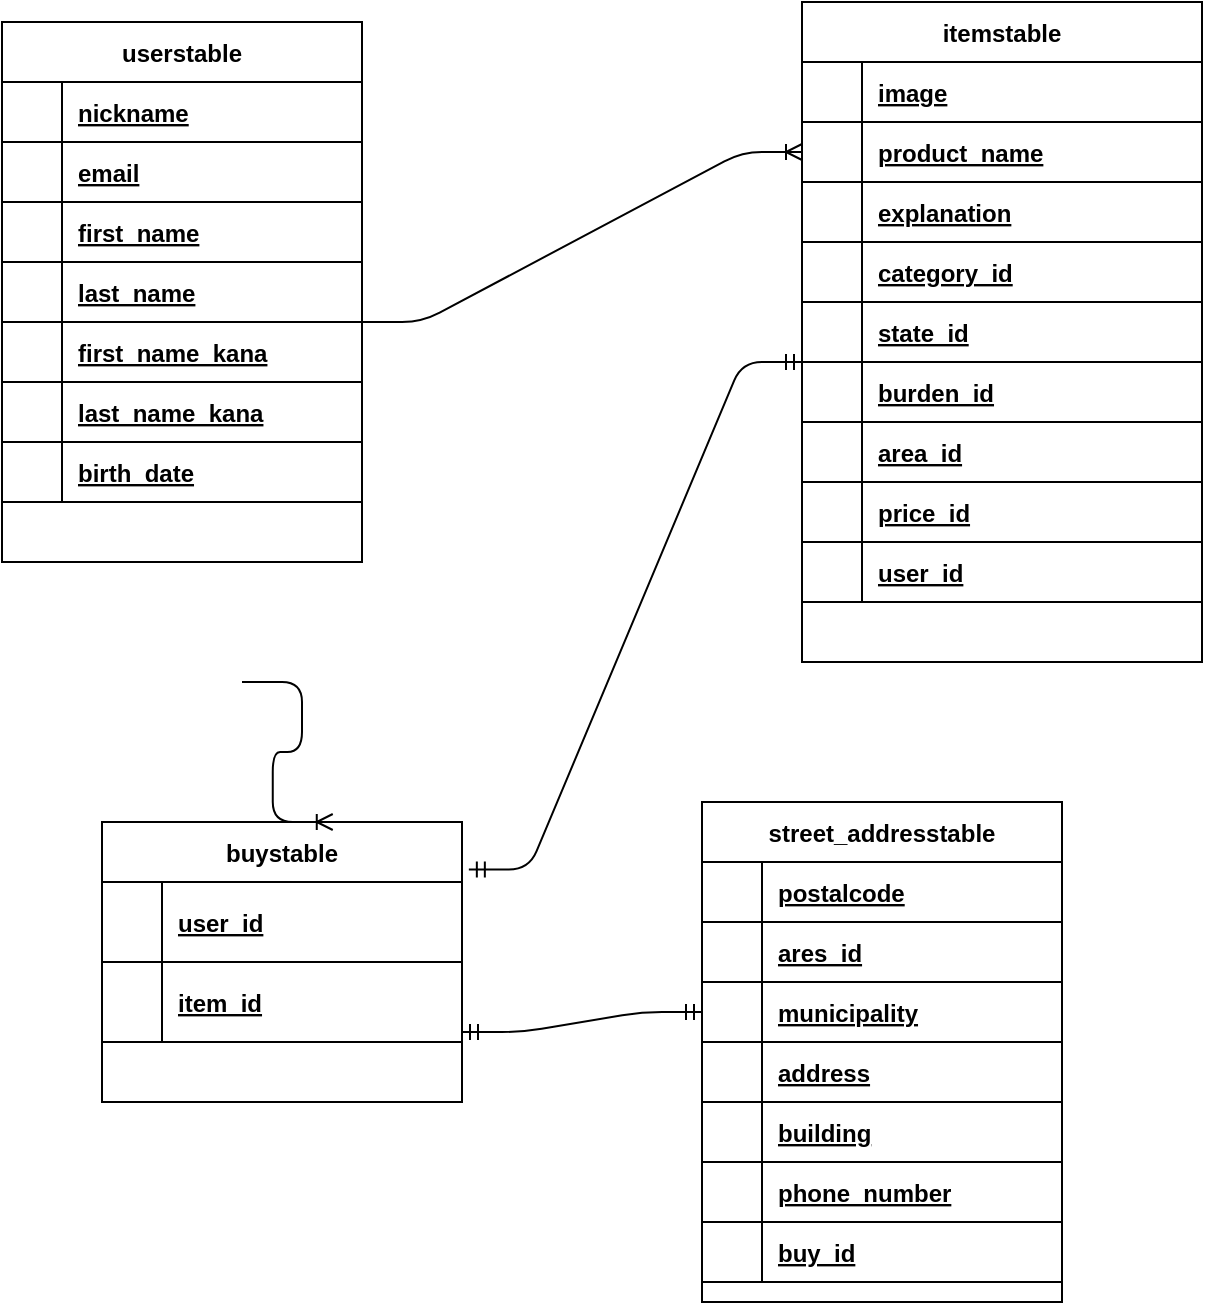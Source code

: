 <mxfile version="13.10.0" type="embed">
    <diagram id="f1GKydTxTP-6AEos0bbX" name="ページ1">
        <mxGraphModel dx="1016" dy="744" grid="1" gridSize="10" guides="0" tooltips="1" connect="1" arrows="1" fold="1" page="1" pageScale="1" pageWidth="850" pageHeight="1100" math="0" shadow="0">
            <root>
                <mxCell id="0"/>
                <mxCell id="1" parent="0"/>
                <mxCell id="313" value="itemstable" style="shape=table;startSize=30;container=1;collapsible=1;childLayout=tableLayout;fixedRows=1;rowLines=0;fontStyle=1;align=center;resizeLast=1;" parent="1" vertex="1">
                    <mxGeometry x="410" y="80" width="200" height="330" as="geometry"/>
                </mxCell>
                <mxCell id="374" style="shape=partialRectangle;collapsible=0;dropTarget=0;pointerEvents=0;fillColor=none;top=0;left=0;bottom=1;right=0;points=[[0,0.5],[1,0.5]];portConstraint=eastwest;" parent="313" vertex="1">
                    <mxGeometry y="30" width="200" height="30" as="geometry"/>
                </mxCell>
                <mxCell id="375" style="shape=partialRectangle;connectable=0;fillColor=none;top=0;left=0;bottom=0;right=0;fontStyle=1;overflow=hidden;" parent="374" vertex="1">
                    <mxGeometry width="30" height="30" as="geometry"/>
                </mxCell>
                <mxCell id="376" value="image" style="shape=partialRectangle;connectable=0;fillColor=none;top=0;left=0;bottom=0;right=0;align=left;spacingLeft=6;fontStyle=5;overflow=hidden;" parent="374" vertex="1">
                    <mxGeometry x="30" width="170" height="30" as="geometry"/>
                </mxCell>
                <mxCell id="314" value="" style="shape=partialRectangle;collapsible=0;dropTarget=0;pointerEvents=0;fillColor=none;top=0;left=0;bottom=1;right=0;points=[[0,0.5],[1,0.5]];portConstraint=eastwest;" parent="313" vertex="1">
                    <mxGeometry y="60" width="200" height="30" as="geometry"/>
                </mxCell>
                <mxCell id="315" value="" style="shape=partialRectangle;connectable=0;fillColor=none;top=0;left=0;bottom=0;right=0;fontStyle=1;overflow=hidden;" parent="314" vertex="1">
                    <mxGeometry width="30" height="30" as="geometry"/>
                </mxCell>
                <mxCell id="316" value="product_name" style="shape=partialRectangle;connectable=0;fillColor=none;top=0;left=0;bottom=0;right=0;align=left;spacingLeft=6;fontStyle=5;overflow=hidden;" parent="314" vertex="1">
                    <mxGeometry x="30" width="170" height="30" as="geometry"/>
                </mxCell>
                <mxCell id="371" style="shape=partialRectangle;collapsible=0;dropTarget=0;pointerEvents=0;fillColor=none;top=0;left=0;bottom=1;right=0;points=[[0,0.5],[1,0.5]];portConstraint=eastwest;" parent="313" vertex="1">
                    <mxGeometry y="90" width="200" height="30" as="geometry"/>
                </mxCell>
                <mxCell id="372" style="shape=partialRectangle;connectable=0;fillColor=none;top=0;left=0;bottom=0;right=0;fontStyle=1;overflow=hidden;" parent="371" vertex="1">
                    <mxGeometry width="30" height="30" as="geometry"/>
                </mxCell>
                <mxCell id="373" value="explanation" style="shape=partialRectangle;connectable=0;fillColor=none;top=0;left=0;bottom=0;right=0;align=left;spacingLeft=6;fontStyle=5;overflow=hidden;" parent="371" vertex="1">
                    <mxGeometry x="30" width="170" height="30" as="geometry"/>
                </mxCell>
                <mxCell id="368" style="shape=partialRectangle;collapsible=0;dropTarget=0;pointerEvents=0;fillColor=none;top=0;left=0;bottom=1;right=0;points=[[0,0.5],[1,0.5]];portConstraint=eastwest;" parent="313" vertex="1">
                    <mxGeometry y="120" width="200" height="30" as="geometry"/>
                </mxCell>
                <mxCell id="369" style="shape=partialRectangle;connectable=0;fillColor=none;top=0;left=0;bottom=0;right=0;fontStyle=1;overflow=hidden;" parent="368" vertex="1">
                    <mxGeometry width="30" height="30" as="geometry"/>
                </mxCell>
                <mxCell id="370" value="category_id" style="shape=partialRectangle;connectable=0;fillColor=none;top=0;left=0;bottom=0;right=0;align=left;spacingLeft=6;fontStyle=5;overflow=hidden;" parent="368" vertex="1">
                    <mxGeometry x="30" width="170" height="30" as="geometry"/>
                </mxCell>
                <mxCell id="365" style="shape=partialRectangle;collapsible=0;dropTarget=0;pointerEvents=0;fillColor=none;top=0;left=0;bottom=1;right=0;points=[[0,0.5],[1,0.5]];portConstraint=eastwest;" parent="313" vertex="1">
                    <mxGeometry y="150" width="200" height="30" as="geometry"/>
                </mxCell>
                <mxCell id="366" style="shape=partialRectangle;connectable=0;fillColor=none;top=0;left=0;bottom=0;right=0;fontStyle=1;overflow=hidden;" parent="365" vertex="1">
                    <mxGeometry width="30" height="30" as="geometry"/>
                </mxCell>
                <mxCell id="367" value="state_id" style="shape=partialRectangle;connectable=0;fillColor=none;top=0;left=0;bottom=0;right=0;align=left;spacingLeft=6;fontStyle=5;overflow=hidden;" parent="365" vertex="1">
                    <mxGeometry x="30" width="170" height="30" as="geometry"/>
                </mxCell>
                <mxCell id="362" style="shape=partialRectangle;collapsible=0;dropTarget=0;pointerEvents=0;fillColor=none;top=0;left=0;bottom=1;right=0;points=[[0,0.5],[1,0.5]];portConstraint=eastwest;" parent="313" vertex="1">
                    <mxGeometry y="180" width="200" height="30" as="geometry"/>
                </mxCell>
                <mxCell id="363" style="shape=partialRectangle;connectable=0;fillColor=none;top=0;left=0;bottom=0;right=0;fontStyle=1;overflow=hidden;" parent="362" vertex="1">
                    <mxGeometry width="30" height="30" as="geometry"/>
                </mxCell>
                <mxCell id="364" value="burden_id" style="shape=partialRectangle;connectable=0;fillColor=none;top=0;left=0;bottom=0;right=0;align=left;spacingLeft=6;fontStyle=5;overflow=hidden;" parent="362" vertex="1">
                    <mxGeometry x="30" width="170" height="30" as="geometry"/>
                </mxCell>
                <mxCell id="359" style="shape=partialRectangle;collapsible=0;dropTarget=0;pointerEvents=0;fillColor=none;top=0;left=0;bottom=1;right=0;points=[[0,0.5],[1,0.5]];portConstraint=eastwest;" parent="313" vertex="1">
                    <mxGeometry y="210" width="200" height="30" as="geometry"/>
                </mxCell>
                <mxCell id="360" style="shape=partialRectangle;connectable=0;fillColor=none;top=0;left=0;bottom=0;right=0;fontStyle=1;overflow=hidden;" parent="359" vertex="1">
                    <mxGeometry width="30" height="30" as="geometry"/>
                </mxCell>
                <mxCell id="361" value="area_id" style="shape=partialRectangle;connectable=0;fillColor=none;top=0;left=0;bottom=0;right=0;align=left;spacingLeft=6;fontStyle=5;overflow=hidden;" parent="359" vertex="1">
                    <mxGeometry x="30" width="170" height="30" as="geometry"/>
                </mxCell>
                <mxCell id="356" style="shape=partialRectangle;collapsible=0;dropTarget=0;pointerEvents=0;fillColor=none;top=0;left=0;bottom=1;right=0;points=[[0,0.5],[1,0.5]];portConstraint=eastwest;" parent="313" vertex="1">
                    <mxGeometry y="240" width="200" height="30" as="geometry"/>
                </mxCell>
                <mxCell id="357" style="shape=partialRectangle;connectable=0;fillColor=none;top=0;left=0;bottom=0;right=0;fontStyle=1;overflow=hidden;" parent="356" vertex="1">
                    <mxGeometry width="30" height="30" as="geometry"/>
                </mxCell>
                <mxCell id="358" value="price_id" style="shape=partialRectangle;connectable=0;fillColor=none;top=0;left=0;bottom=0;right=0;align=left;spacingLeft=6;fontStyle=5;overflow=hidden;" parent="356" vertex="1">
                    <mxGeometry x="30" width="170" height="30" as="geometry"/>
                </mxCell>
                <mxCell id="655" style="shape=partialRectangle;collapsible=0;dropTarget=0;pointerEvents=0;fillColor=none;top=0;left=0;bottom=1;right=0;points=[[0,0.5],[1,0.5]];portConstraint=eastwest;" parent="313" vertex="1">
                    <mxGeometry y="270" width="200" height="30" as="geometry"/>
                </mxCell>
                <mxCell id="656" style="shape=partialRectangle;connectable=0;fillColor=none;top=0;left=0;bottom=0;right=0;fontStyle=1;overflow=hidden;" parent="655" vertex="1">
                    <mxGeometry width="30" height="30" as="geometry"/>
                </mxCell>
                <mxCell id="657" value="user_id" style="shape=partialRectangle;connectable=0;fillColor=none;top=0;left=0;bottom=0;right=0;align=left;spacingLeft=6;fontStyle=5;overflow=hidden;" parent="655" vertex="1">
                    <mxGeometry x="30" width="170" height="30" as="geometry"/>
                </mxCell>
                <mxCell id="414" value="userstable" style="shape=table;startSize=30;container=1;collapsible=1;childLayout=tableLayout;fixedRows=1;rowLines=0;fontStyle=1;align=center;resizeLast=1;" parent="1" vertex="1">
                    <mxGeometry x="10" y="90" width="180" height="270" as="geometry"/>
                </mxCell>
                <mxCell id="466" style="shape=partialRectangle;collapsible=0;dropTarget=0;pointerEvents=0;fillColor=none;top=0;left=0;bottom=1;right=0;points=[[0,0.5],[1,0.5]];portConstraint=eastwest;" parent="414" vertex="1">
                    <mxGeometry y="30" width="180" height="30" as="geometry"/>
                </mxCell>
                <mxCell id="467" style="shape=partialRectangle;connectable=0;fillColor=none;top=0;left=0;bottom=0;right=0;fontStyle=1;overflow=hidden;" parent="466" vertex="1">
                    <mxGeometry width="30" height="30" as="geometry"/>
                </mxCell>
                <mxCell id="468" value="nickname" style="shape=partialRectangle;connectable=0;fillColor=none;top=0;left=0;bottom=0;right=0;align=left;spacingLeft=6;fontStyle=5;overflow=hidden;" parent="466" vertex="1">
                    <mxGeometry x="30" width="150" height="30" as="geometry"/>
                </mxCell>
                <mxCell id="463" style="shape=partialRectangle;collapsible=0;dropTarget=0;pointerEvents=0;fillColor=none;top=0;left=0;bottom=1;right=0;points=[[0,0.5],[1,0.5]];portConstraint=eastwest;" parent="414" vertex="1">
                    <mxGeometry y="60" width="180" height="30" as="geometry"/>
                </mxCell>
                <mxCell id="464" style="shape=partialRectangle;connectable=0;fillColor=none;top=0;left=0;bottom=0;right=0;fontStyle=1;overflow=hidden;" parent="463" vertex="1">
                    <mxGeometry width="30" height="30" as="geometry"/>
                </mxCell>
                <mxCell id="465" value="email" style="shape=partialRectangle;connectable=0;fillColor=none;top=0;left=0;bottom=0;right=0;align=left;spacingLeft=6;fontStyle=5;overflow=hidden;" parent="463" vertex="1">
                    <mxGeometry x="30" width="150" height="30" as="geometry"/>
                </mxCell>
                <mxCell id="460" style="shape=partialRectangle;collapsible=0;dropTarget=0;pointerEvents=0;fillColor=none;top=0;left=0;bottom=1;right=0;points=[[0,0.5],[1,0.5]];portConstraint=eastwest;" parent="414" vertex="1">
                    <mxGeometry y="90" width="180" height="30" as="geometry"/>
                </mxCell>
                <mxCell id="461" style="shape=partialRectangle;connectable=0;fillColor=none;top=0;left=0;bottom=0;right=0;fontStyle=1;overflow=hidden;" parent="460" vertex="1">
                    <mxGeometry width="30" height="30" as="geometry"/>
                </mxCell>
                <mxCell id="462" value="first_name" style="shape=partialRectangle;connectable=0;fillColor=none;top=0;left=0;bottom=0;right=0;align=left;spacingLeft=6;fontStyle=5;overflow=hidden;" parent="460" vertex="1">
                    <mxGeometry x="30" width="150" height="30" as="geometry"/>
                </mxCell>
                <mxCell id="457" style="shape=partialRectangle;collapsible=0;dropTarget=0;pointerEvents=0;fillColor=none;top=0;left=0;bottom=1;right=0;points=[[0,0.5],[1,0.5]];portConstraint=eastwest;" parent="414" vertex="1">
                    <mxGeometry y="120" width="180" height="30" as="geometry"/>
                </mxCell>
                <mxCell id="458" style="shape=partialRectangle;connectable=0;fillColor=none;top=0;left=0;bottom=0;right=0;fontStyle=1;overflow=hidden;" parent="457" vertex="1">
                    <mxGeometry width="30" height="30" as="geometry"/>
                </mxCell>
                <mxCell id="459" value="last_name" style="shape=partialRectangle;connectable=0;fillColor=none;top=0;left=0;bottom=0;right=0;align=left;spacingLeft=6;fontStyle=5;overflow=hidden;" parent="457" vertex="1">
                    <mxGeometry x="30" width="150" height="30" as="geometry"/>
                </mxCell>
                <mxCell id="454" style="shape=partialRectangle;collapsible=0;dropTarget=0;pointerEvents=0;fillColor=none;top=0;left=0;bottom=1;right=0;points=[[0,0.5],[1,0.5]];portConstraint=eastwest;" parent="414" vertex="1">
                    <mxGeometry y="150" width="180" height="30" as="geometry"/>
                </mxCell>
                <mxCell id="455" style="shape=partialRectangle;connectable=0;fillColor=none;top=0;left=0;bottom=0;right=0;fontStyle=1;overflow=hidden;" parent="454" vertex="1">
                    <mxGeometry width="30" height="30" as="geometry"/>
                </mxCell>
                <mxCell id="456" value="first_name_kana" style="shape=partialRectangle;connectable=0;fillColor=none;top=0;left=0;bottom=0;right=0;align=left;spacingLeft=6;fontStyle=5;overflow=hidden;" parent="454" vertex="1">
                    <mxGeometry x="30" width="150" height="30" as="geometry"/>
                </mxCell>
                <mxCell id="451" style="shape=partialRectangle;collapsible=0;dropTarget=0;pointerEvents=0;fillColor=none;top=0;left=0;bottom=1;right=0;points=[[0,0.5],[1,0.5]];portConstraint=eastwest;" parent="414" vertex="1">
                    <mxGeometry y="180" width="180" height="30" as="geometry"/>
                </mxCell>
                <mxCell id="452" style="shape=partialRectangle;connectable=0;fillColor=none;top=0;left=0;bottom=0;right=0;fontStyle=1;overflow=hidden;" parent="451" vertex="1">
                    <mxGeometry width="30" height="30" as="geometry"/>
                </mxCell>
                <mxCell id="453" value="last_name_kana" style="shape=partialRectangle;connectable=0;fillColor=none;top=0;left=0;bottom=0;right=0;align=left;spacingLeft=6;fontStyle=5;overflow=hidden;" parent="451" vertex="1">
                    <mxGeometry x="30" width="150" height="30" as="geometry"/>
                </mxCell>
                <mxCell id="448" style="shape=partialRectangle;collapsible=0;dropTarget=0;pointerEvents=0;fillColor=none;top=0;left=0;bottom=1;right=0;points=[[0,0.5],[1,0.5]];portConstraint=eastwest;" parent="414" vertex="1">
                    <mxGeometry y="210" width="180" height="30" as="geometry"/>
                </mxCell>
                <mxCell id="449" style="shape=partialRectangle;connectable=0;fillColor=none;top=0;left=0;bottom=0;right=0;fontStyle=1;overflow=hidden;" parent="448" vertex="1">
                    <mxGeometry width="30" height="30" as="geometry"/>
                </mxCell>
                <mxCell id="450" value="birth_date" style="shape=partialRectangle;connectable=0;fillColor=none;top=0;left=0;bottom=0;right=0;align=left;spacingLeft=6;fontStyle=5;overflow=hidden;" parent="448" vertex="1">
                    <mxGeometry x="30" width="150" height="30" as="geometry"/>
                </mxCell>
                <mxCell id="533" value="" style="edgeStyle=entityRelationEdgeStyle;fontSize=12;html=1;endArrow=ERoneToMany;entryX=0;entryY=0.5;entryDx=0;entryDy=0;" parent="1" target="314" edge="1">
                    <mxGeometry width="100" height="100" relative="1" as="geometry">
                        <mxPoint x="190" y="240" as="sourcePoint"/>
                        <mxPoint x="290" y="140" as="targetPoint"/>
                    </mxGeometry>
                </mxCell>
                <mxCell id="570" value="buystable" style="shape=table;startSize=30;container=1;collapsible=1;childLayout=tableLayout;fixedRows=1;rowLines=0;fontStyle=1;align=center;resizeLast=1;" parent="1" vertex="1">
                    <mxGeometry x="60" y="490" width="180" height="140" as="geometry">
                        <mxRectangle x="60" y="520" width="60" height="30" as="alternateBounds"/>
                    </mxGeometry>
                </mxCell>
                <mxCell id="598" style="shape=partialRectangle;collapsible=0;dropTarget=0;pointerEvents=0;fillColor=none;top=0;left=0;bottom=1;right=0;points=[[0,0.5],[1,0.5]];portConstraint=eastwest;" parent="570" vertex="1">
                    <mxGeometry y="30" width="180" height="40" as="geometry"/>
                </mxCell>
                <mxCell id="599" style="shape=partialRectangle;connectable=0;fillColor=none;top=0;left=0;bottom=0;right=0;fontStyle=1;overflow=hidden;" parent="598" vertex="1">
                    <mxGeometry width="30" height="40" as="geometry"/>
                </mxCell>
                <mxCell id="600" value="user_id" style="shape=partialRectangle;connectable=0;fillColor=none;top=0;left=0;bottom=0;right=0;align=left;spacingLeft=6;fontStyle=5;overflow=hidden;" parent="598" vertex="1">
                    <mxGeometry x="30" width="150" height="40" as="geometry"/>
                </mxCell>
                <mxCell id="658" style="shape=partialRectangle;collapsible=0;dropTarget=0;pointerEvents=0;fillColor=none;top=0;left=0;bottom=1;right=0;points=[[0,0.5],[1,0.5]];portConstraint=eastwest;" parent="570" vertex="1">
                    <mxGeometry y="70" width="180" height="40" as="geometry"/>
                </mxCell>
                <mxCell id="659" style="shape=partialRectangle;connectable=0;fillColor=none;top=0;left=0;bottom=0;right=0;fontStyle=1;overflow=hidden;" parent="658" vertex="1">
                    <mxGeometry width="30" height="40" as="geometry"/>
                </mxCell>
                <mxCell id="660" value="item_id" style="shape=partialRectangle;connectable=0;fillColor=none;top=0;left=0;bottom=0;right=0;align=left;spacingLeft=6;fontStyle=5;overflow=hidden;" parent="658" vertex="1">
                    <mxGeometry x="30" width="150" height="40" as="geometry"/>
                </mxCell>
                <mxCell id="617" value="street_addresstable" style="shape=table;startSize=30;container=1;collapsible=1;childLayout=tableLayout;fixedRows=1;rowLines=0;fontStyle=1;align=center;resizeLast=1;" parent="1" vertex="1">
                    <mxGeometry x="360" y="480" width="180" height="250" as="geometry"/>
                </mxCell>
                <mxCell id="618" value="" style="shape=partialRectangle;collapsible=0;dropTarget=0;pointerEvents=0;fillColor=none;top=0;left=0;bottom=1;right=0;points=[[0,0.5],[1,0.5]];portConstraint=eastwest;" parent="617" vertex="1">
                    <mxGeometry y="30" width="180" height="30" as="geometry"/>
                </mxCell>
                <mxCell id="619" value="" style="shape=partialRectangle;connectable=0;fillColor=none;top=0;left=0;bottom=0;right=0;fontStyle=1;overflow=hidden;" parent="618" vertex="1">
                    <mxGeometry width="30" height="30" as="geometry"/>
                </mxCell>
                <mxCell id="620" value="postalcode" style="shape=partialRectangle;connectable=0;fillColor=none;top=0;left=0;bottom=0;right=0;align=left;spacingLeft=6;fontStyle=5;overflow=hidden;" parent="618" vertex="1">
                    <mxGeometry x="30" width="150" height="30" as="geometry"/>
                </mxCell>
                <mxCell id="645" style="shape=partialRectangle;collapsible=0;dropTarget=0;pointerEvents=0;fillColor=none;top=0;left=0;bottom=1;right=0;points=[[0,0.5],[1,0.5]];portConstraint=eastwest;" parent="617" vertex="1">
                    <mxGeometry y="60" width="180" height="30" as="geometry"/>
                </mxCell>
                <mxCell id="646" style="shape=partialRectangle;connectable=0;fillColor=none;top=0;left=0;bottom=0;right=0;fontStyle=1;overflow=hidden;" parent="645" vertex="1">
                    <mxGeometry width="30" height="30" as="geometry"/>
                </mxCell>
                <mxCell id="647" value="ares_id" style="shape=partialRectangle;connectable=0;fillColor=none;top=0;left=0;bottom=0;right=0;align=left;spacingLeft=6;fontStyle=5;overflow=hidden;" parent="645" vertex="1">
                    <mxGeometry x="30" width="150" height="30" as="geometry"/>
                </mxCell>
                <mxCell id="642" style="shape=partialRectangle;collapsible=0;dropTarget=0;pointerEvents=0;fillColor=none;top=0;left=0;bottom=1;right=0;points=[[0,0.5],[1,0.5]];portConstraint=eastwest;" parent="617" vertex="1">
                    <mxGeometry y="90" width="180" height="30" as="geometry"/>
                </mxCell>
                <mxCell id="643" style="shape=partialRectangle;connectable=0;fillColor=none;top=0;left=0;bottom=0;right=0;fontStyle=1;overflow=hidden;" parent="642" vertex="1">
                    <mxGeometry width="30" height="30" as="geometry"/>
                </mxCell>
                <mxCell id="644" value="municipality" style="shape=partialRectangle;connectable=0;fillColor=none;top=0;left=0;bottom=0;right=0;align=left;spacingLeft=6;fontStyle=5;overflow=hidden;" parent="642" vertex="1">
                    <mxGeometry x="30" width="150" height="30" as="geometry"/>
                </mxCell>
                <mxCell id="639" style="shape=partialRectangle;collapsible=0;dropTarget=0;pointerEvents=0;fillColor=none;top=0;left=0;bottom=1;right=0;points=[[0,0.5],[1,0.5]];portConstraint=eastwest;" parent="617" vertex="1">
                    <mxGeometry y="120" width="180" height="30" as="geometry"/>
                </mxCell>
                <mxCell id="640" style="shape=partialRectangle;connectable=0;fillColor=none;top=0;left=0;bottom=0;right=0;fontStyle=1;overflow=hidden;" parent="639" vertex="1">
                    <mxGeometry width="30" height="30" as="geometry"/>
                </mxCell>
                <mxCell id="641" value="address" style="shape=partialRectangle;connectable=0;fillColor=none;top=0;left=0;bottom=0;right=0;align=left;spacingLeft=6;fontStyle=5;overflow=hidden;" parent="639" vertex="1">
                    <mxGeometry x="30" width="150" height="30" as="geometry"/>
                </mxCell>
                <mxCell id="636" style="shape=partialRectangle;collapsible=0;dropTarget=0;pointerEvents=0;fillColor=none;top=0;left=0;bottom=1;right=0;points=[[0,0.5],[1,0.5]];portConstraint=eastwest;" parent="617" vertex="1">
                    <mxGeometry y="150" width="180" height="30" as="geometry"/>
                </mxCell>
                <mxCell id="637" style="shape=partialRectangle;connectable=0;fillColor=none;top=0;left=0;bottom=0;right=0;fontStyle=1;overflow=hidden;" parent="636" vertex="1">
                    <mxGeometry width="30" height="30" as="geometry"/>
                </mxCell>
                <mxCell id="638" value="building" style="shape=partialRectangle;connectable=0;fillColor=none;top=0;left=0;bottom=0;right=0;align=left;spacingLeft=6;fontStyle=5;overflow=hidden;" parent="636" vertex="1">
                    <mxGeometry x="30" width="150" height="30" as="geometry"/>
                </mxCell>
                <mxCell id="633" style="shape=partialRectangle;collapsible=0;dropTarget=0;pointerEvents=0;fillColor=none;top=0;left=0;bottom=1;right=0;points=[[0,0.5],[1,0.5]];portConstraint=eastwest;" parent="617" vertex="1">
                    <mxGeometry y="180" width="180" height="30" as="geometry"/>
                </mxCell>
                <mxCell id="634" style="shape=partialRectangle;connectable=0;fillColor=none;top=0;left=0;bottom=0;right=0;fontStyle=1;overflow=hidden;" parent="633" vertex="1">
                    <mxGeometry width="30" height="30" as="geometry"/>
                </mxCell>
                <mxCell id="635" value="phone_number" style="shape=partialRectangle;connectable=0;fillColor=none;top=0;left=0;bottom=0;right=0;align=left;spacingLeft=6;fontStyle=5;overflow=hidden;" parent="633" vertex="1">
                    <mxGeometry x="30" width="150" height="30" as="geometry"/>
                </mxCell>
                <mxCell id="661" style="shape=partialRectangle;collapsible=0;dropTarget=0;pointerEvents=0;fillColor=none;top=0;left=0;bottom=1;right=0;points=[[0,0.5],[1,0.5]];portConstraint=eastwest;" parent="617" vertex="1">
                    <mxGeometry y="210" width="180" height="30" as="geometry"/>
                </mxCell>
                <mxCell id="662" style="shape=partialRectangle;connectable=0;fillColor=none;top=0;left=0;bottom=0;right=0;fontStyle=1;overflow=hidden;" parent="661" vertex="1">
                    <mxGeometry width="30" height="30" as="geometry"/>
                </mxCell>
                <mxCell id="663" value="buy_id" style="shape=partialRectangle;connectable=0;fillColor=none;top=0;left=0;bottom=0;right=0;align=left;spacingLeft=6;fontStyle=5;overflow=hidden;" parent="661" vertex="1">
                    <mxGeometry x="30" width="150" height="30" as="geometry"/>
                </mxCell>
                <mxCell id="652" value="" style="edgeStyle=entityRelationEdgeStyle;fontSize=12;html=1;endArrow=ERmandOne;startArrow=ERmandOne;entryX=0;entryY=0;entryDx=0;entryDy=0;entryPerimeter=0;exitX=1.019;exitY=0.17;exitDx=0;exitDy=0;exitPerimeter=0;" parent="1" source="570" target="362" edge="1">
                    <mxGeometry width="100" height="100" relative="1" as="geometry">
                        <mxPoint x="260" y="350" as="sourcePoint"/>
                        <mxPoint x="360" y="250" as="targetPoint"/>
                    </mxGeometry>
                </mxCell>
                <mxCell id="653" value="" style="edgeStyle=entityRelationEdgeStyle;fontSize=12;html=1;endArrow=ERoneToMany;entryX=0.641;entryY=0;entryDx=0;entryDy=0;entryPerimeter=0;" parent="1" target="570" edge="1">
                    <mxGeometry width="100" height="100" relative="1" as="geometry">
                        <mxPoint x="130" y="420" as="sourcePoint"/>
                        <mxPoint x="360" y="250" as="targetPoint"/>
                    </mxGeometry>
                </mxCell>
                <mxCell id="654" value="" style="edgeStyle=entityRelationEdgeStyle;fontSize=12;html=1;endArrow=ERmandOne;startArrow=ERmandOne;exitX=1;exitY=0.75;exitDx=0;exitDy=0;entryX=0;entryY=0.5;entryDx=0;entryDy=0;" parent="1" source="570" target="642" edge="1">
                    <mxGeometry width="100" height="100" relative="1" as="geometry">
                        <mxPoint x="260" y="350" as="sourcePoint"/>
                        <mxPoint x="350" y="580" as="targetPoint"/>
                    </mxGeometry>
                </mxCell>
            </root>
        </mxGraphModel>
    </diagram>
</mxfile>